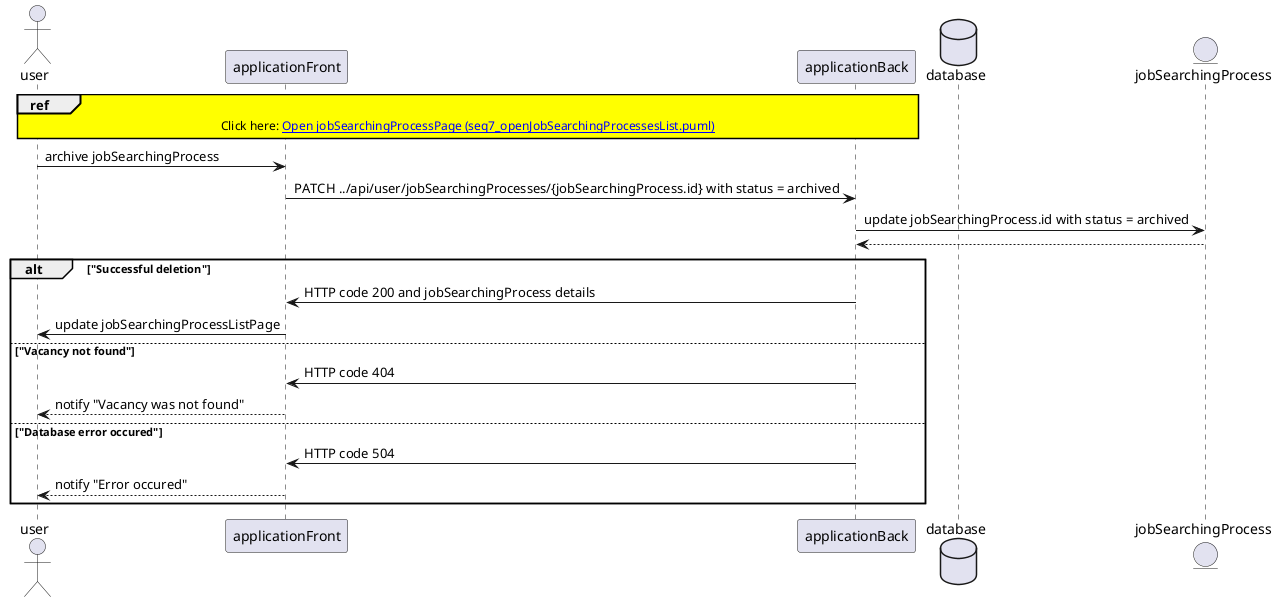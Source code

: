 @startuml "Archive the exiting jobSearchingProcess sequence diagram"
skinparam topurl https://github.com/dimonar2186/jobHunter/tree/master/srs/algorithms/
skinparam sequenceReferenceBackgroundColor yellow

    actor "user" as user
    participant "applicationFront" as front
    participant "applicationBack" as back
    database "database" as db
    entity "jobSearchingProcess" as jobSearchingProcess

    ref over user, front, back :Click here: [[seq7_openJobSearchingProcessesList.puml Open jobSearchingProcessPage (seq7_openJobSearchingProcessesList.puml)]]
    user -> front : archive jobSearchingProcess
    front -> back : PATCH ../api/user/jobSearchingProcesses/{jobSearchingProcess.id} with status = archived
    back -> jobSearchingProcess : update jobSearchingProcess.id with status = archived
    return
    alt "Successful deletion"
        back -> front : HTTP code 200 and jobSearchingProcess details
        front -> user : update jobSearchingProcessListPage
    else "Vacancy not found"
        back -> front : HTTP code 404
        front --> user : notify "Vacancy was not found"
    else "Database error occured"
        back -> front : HTTP code 504
        front --> user : notify "Error occured"
    end
@enduml